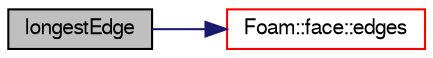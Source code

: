 digraph "longestEdge"
{
  bgcolor="transparent";
  edge [fontname="FreeSans",fontsize="10",labelfontname="FreeSans",labelfontsize="10"];
  node [fontname="FreeSans",fontsize="10",shape=record];
  rankdir="LR";
  Node111777 [label="longestEdge",height=0.2,width=0.4,color="black", fillcolor="grey75", style="filled", fontcolor="black"];
  Node111777 -> Node111778 [color="midnightblue",fontsize="10",style="solid",fontname="FreeSans"];
  Node111778 [label="Foam::face::edges",height=0.2,width=0.4,color="red",URL="$a27218.html#ac73e538443a863173d868d2522e1b6c7",tooltip="Return edges in face point ordering,. "];
}
